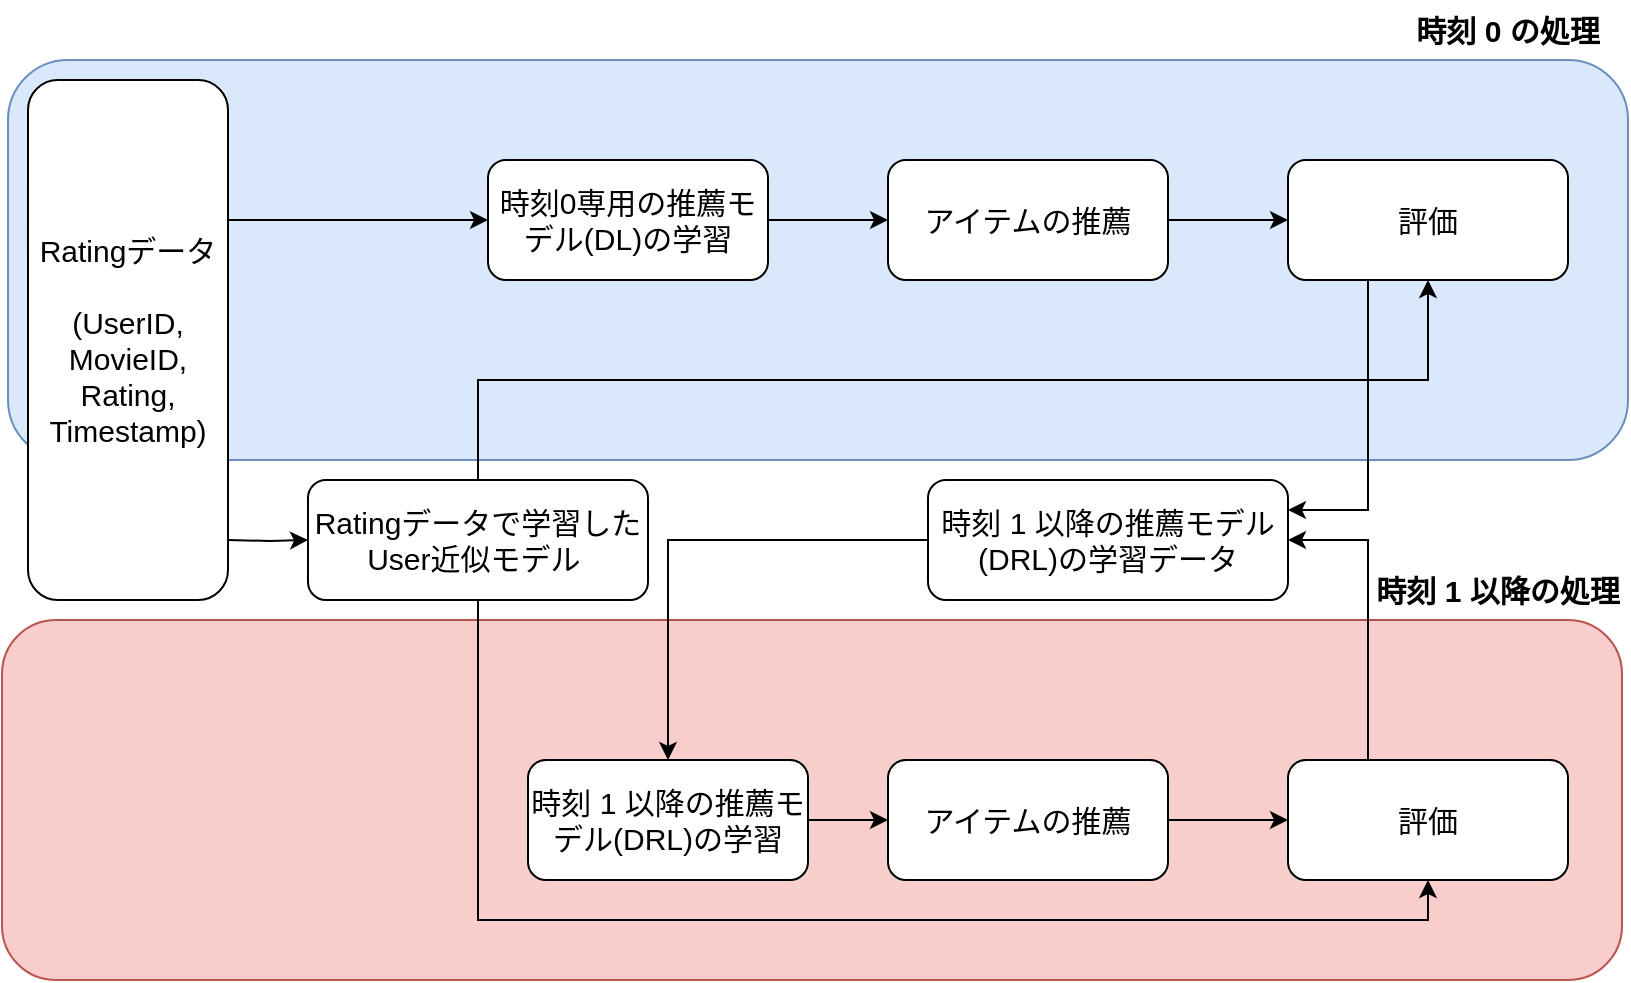 <mxfile version="20.2.3" type="google"><diagram id="BrjeSLQ-O1eACuDPYbk8" name="Page-1"><mxGraphModel grid="1" page="1" gridSize="10" guides="1" tooltips="1" connect="1" arrows="1" fold="1" pageScale="1" pageWidth="827" pageHeight="1169" math="0" shadow="0"><root><mxCell id="0"/><mxCell id="1" parent="0"/><mxCell id="1l48Em21TwAcmGjr_fsa-11" value="" style="rounded=1;whiteSpace=wrap;html=1;fillColor=#f8cecc;strokeColor=#b85450;fontSize=15;" vertex="1" parent="1"><mxGeometry x="17" y="400" width="810" height="180" as="geometry"/></mxCell><mxCell id="1l48Em21TwAcmGjr_fsa-9" value="" style="rounded=1;whiteSpace=wrap;html=1;fillColor=#dae8fc;strokeColor=#6c8ebf;fontSize=15;" vertex="1" parent="1"><mxGeometry x="20" y="120" width="810" height="200" as="geometry"/></mxCell><mxCell id="vIyqAdf-YznEm0f8T3np-4" value="" style="edgeStyle=orthogonalEdgeStyle;rounded=0;orthogonalLoop=1;jettySize=auto;html=1;fontFamily=Helvetica;fontSize=15;" edge="1" parent="1" target="vIyqAdf-YznEm0f8T3np-2"><mxGeometry relative="1" as="geometry"><mxPoint x="130" y="360" as="sourcePoint"/></mxGeometry></mxCell><mxCell id="vIyqAdf-YznEm0f8T3np-7" style="edgeStyle=orthogonalEdgeStyle;rounded=0;orthogonalLoop=1;jettySize=auto;html=1;exitX=1;exitY=0.25;exitDx=0;exitDy=0;entryX=0;entryY=0.5;entryDx=0;entryDy=0;fontFamily=Helvetica;fontSize=15;" edge="1" parent="1" source="1l48Em21TwAcmGjr_fsa-1" target="1l48Em21TwAcmGjr_fsa-2"><mxGeometry relative="1" as="geometry"><Array as="points"><mxPoint x="130" y="200"/></Array></mxGeometry></mxCell><mxCell id="1l48Em21TwAcmGjr_fsa-1" value="&lt;font style=&quot;font-size: 15px;&quot;&gt;Ratingデータ&lt;br style=&quot;font-size: 15px;&quot;&gt;&lt;br style=&quot;font-size: 15px;&quot;&gt;(UserID, MovieID, Rating, Timestamp)&lt;/font&gt;" style="rounded=1;whiteSpace=wrap;html=1;fontSize=15;" vertex="1" parent="1"><mxGeometry x="30" y="130" width="100" height="260" as="geometry"/></mxCell><mxCell id="1l48Em21TwAcmGjr_fsa-16" style="edgeStyle=orthogonalEdgeStyle;rounded=0;orthogonalLoop=1;jettySize=auto;html=1;fontSize=15;" edge="1" parent="1" source="1l48Em21TwAcmGjr_fsa-2" target="1l48Em21TwAcmGjr_fsa-5"><mxGeometry relative="1" as="geometry"/></mxCell><mxCell id="1l48Em21TwAcmGjr_fsa-2" value="&lt;font style=&quot;font-size: 15px;&quot;&gt;時刻0専用の推薦モデル(DL)の学習&lt;/font&gt;" style="rounded=1;whiteSpace=wrap;html=1;fontSize=15;" vertex="1" parent="1"><mxGeometry x="260" y="170" width="140" height="60" as="geometry"/></mxCell><mxCell id="1l48Em21TwAcmGjr_fsa-20" style="edgeStyle=orthogonalEdgeStyle;rounded=0;orthogonalLoop=1;jettySize=auto;html=1;exitX=0.5;exitY=0;exitDx=0;exitDy=0;fontSize=15;" edge="1" parent="1" source="vIyqAdf-YznEm0f8T3np-2" target="1l48Em21TwAcmGjr_fsa-6"><mxGeometry relative="1" as="geometry"><mxPoint x="400" y="220" as="sourcePoint"/></mxGeometry></mxCell><mxCell id="1l48Em21TwAcmGjr_fsa-19" style="edgeStyle=orthogonalEdgeStyle;rounded=0;orthogonalLoop=1;jettySize=auto;html=1;exitX=1;exitY=0.5;exitDx=0;exitDy=0;fontSize=15;" edge="1" parent="1" source="1l48Em21TwAcmGjr_fsa-5" target="1l48Em21TwAcmGjr_fsa-6"><mxGeometry relative="1" as="geometry"/></mxCell><mxCell id="1l48Em21TwAcmGjr_fsa-5" value="&lt;font style=&quot;font-size: 15px;&quot;&gt;アイテムの推薦&lt;/font&gt;" style="rounded=1;whiteSpace=wrap;html=1;fontSize=15;" vertex="1" parent="1"><mxGeometry x="460" y="170" width="140" height="60" as="geometry"/></mxCell><mxCell id="vIyqAdf-YznEm0f8T3np-6" style="edgeStyle=orthogonalEdgeStyle;rounded=0;orthogonalLoop=1;jettySize=auto;html=1;exitX=0.25;exitY=1;exitDx=0;exitDy=0;entryX=1;entryY=0.25;entryDx=0;entryDy=0;fontFamily=Helvetica;fontSize=15;" edge="1" parent="1" source="1l48Em21TwAcmGjr_fsa-6" target="1l48Em21TwAcmGjr_fsa-7"><mxGeometry relative="1" as="geometry"><Array as="points"><mxPoint x="700" y="230"/><mxPoint x="700" y="345"/></Array></mxGeometry></mxCell><mxCell id="1l48Em21TwAcmGjr_fsa-6" value="評価" style="rounded=1;whiteSpace=wrap;html=1;fontSize=15;" vertex="1" parent="1"><mxGeometry x="660" y="170" width="140" height="60" as="geometry"/></mxCell><mxCell id="1l48Em21TwAcmGjr_fsa-35" style="edgeStyle=orthogonalEdgeStyle;rounded=0;orthogonalLoop=1;jettySize=auto;html=1;entryX=0.5;entryY=0;entryDx=0;entryDy=0;fontSize=15;" edge="1" parent="1" source="1l48Em21TwAcmGjr_fsa-7" target="1l48Em21TwAcmGjr_fsa-26"><mxGeometry relative="1" as="geometry"/></mxCell><mxCell id="1l48Em21TwAcmGjr_fsa-7" value="&lt;font style=&quot;&quot;&gt;&lt;font style=&quot;font-size: 15px;&quot;&gt;時刻 1 以降の推薦モデル(DRL)の学習データ&lt;/font&gt;&lt;br&gt;&lt;/font&gt;" style="rounded=1;whiteSpace=wrap;html=1;fontSize=15;" vertex="1" parent="1"><mxGeometry x="480" y="330" width="180" height="60" as="geometry"/></mxCell><mxCell id="1l48Em21TwAcmGjr_fsa-32" style="edgeStyle=orthogonalEdgeStyle;rounded=0;orthogonalLoop=1;jettySize=auto;html=1;entryX=0;entryY=0.5;entryDx=0;entryDy=0;fontSize=15;" edge="1" parent="1" source="1l48Em21TwAcmGjr_fsa-26" target="1l48Em21TwAcmGjr_fsa-28"><mxGeometry relative="1" as="geometry"/></mxCell><mxCell id="1l48Em21TwAcmGjr_fsa-26" value="時刻 1 以降の推薦モデル(DRL)の学習" style="rounded=1;whiteSpace=wrap;html=1;fontSize=15;" vertex="1" parent="1"><mxGeometry x="280" y="470" width="140" height="60" as="geometry"/></mxCell><mxCell id="1l48Em21TwAcmGjr_fsa-37" style="edgeStyle=orthogonalEdgeStyle;rounded=0;orthogonalLoop=1;jettySize=auto;html=1;exitX=0.5;exitY=1;exitDx=0;exitDy=0;entryX=0.5;entryY=1;entryDx=0;entryDy=0;fontSize=15;" edge="1" parent="1" source="vIyqAdf-YznEm0f8T3np-2" target="1l48Em21TwAcmGjr_fsa-29"><mxGeometry relative="1" as="geometry"><mxPoint x="400" y="590" as="sourcePoint"/><Array as="points"><mxPoint x="255" y="550"/><mxPoint x="730" y="550"/></Array></mxGeometry></mxCell><mxCell id="1l48Em21TwAcmGjr_fsa-36" style="edgeStyle=orthogonalEdgeStyle;rounded=0;orthogonalLoop=1;jettySize=auto;html=1;fontSize=15;" edge="1" parent="1" source="1l48Em21TwAcmGjr_fsa-28" target="1l48Em21TwAcmGjr_fsa-29"><mxGeometry relative="1" as="geometry"/></mxCell><mxCell id="1l48Em21TwAcmGjr_fsa-28" value="アイテムの推薦" style="rounded=1;whiteSpace=wrap;html=1;fontSize=15;" vertex="1" parent="1"><mxGeometry x="460" y="470" width="140" height="60" as="geometry"/></mxCell><mxCell id="1l48Em21TwAcmGjr_fsa-39" style="edgeStyle=orthogonalEdgeStyle;rounded=0;orthogonalLoop=1;jettySize=auto;html=1;entryX=1;entryY=0.5;entryDx=0;entryDy=0;fontSize=15;" edge="1" parent="1" source="1l48Em21TwAcmGjr_fsa-29" target="1l48Em21TwAcmGjr_fsa-7"><mxGeometry relative="1" as="geometry"><Array as="points"><mxPoint x="700" y="360"/></Array></mxGeometry></mxCell><mxCell id="1l48Em21TwAcmGjr_fsa-29" value="評価" style="rounded=1;whiteSpace=wrap;html=1;fontSize=15;" vertex="1" parent="1"><mxGeometry x="660" y="470" width="140" height="60" as="geometry"/></mxCell><mxCell id="1l48Em21TwAcmGjr_fsa-41" value="時刻 0 の処理" style="text;html=1;strokeColor=none;fillColor=none;align=center;verticalAlign=middle;whiteSpace=wrap;rounded=0;fontStyle=1;fontSize=15;" vertex="1" parent="1"><mxGeometry x="710" y="90" width="120" height="30" as="geometry"/></mxCell><mxCell id="1l48Em21TwAcmGjr_fsa-42" value="時刻 1 以降の処理" style="text;html=1;strokeColor=none;fillColor=none;align=center;verticalAlign=middle;whiteSpace=wrap;rounded=0;fontStyle=1;fontSize=15;" vertex="1" parent="1"><mxGeometry x="700" y="370" width="130" height="30" as="geometry"/></mxCell><mxCell id="vIyqAdf-YznEm0f8T3np-2" value="Ratingデータで学習したUser近似モデル&amp;nbsp;" style="rounded=1;whiteSpace=wrap;html=1;fontSize=15;" vertex="1" parent="1"><mxGeometry x="170" y="330" width="170" height="60" as="geometry"/></mxCell></root></mxGraphModel></diagram></mxfile>